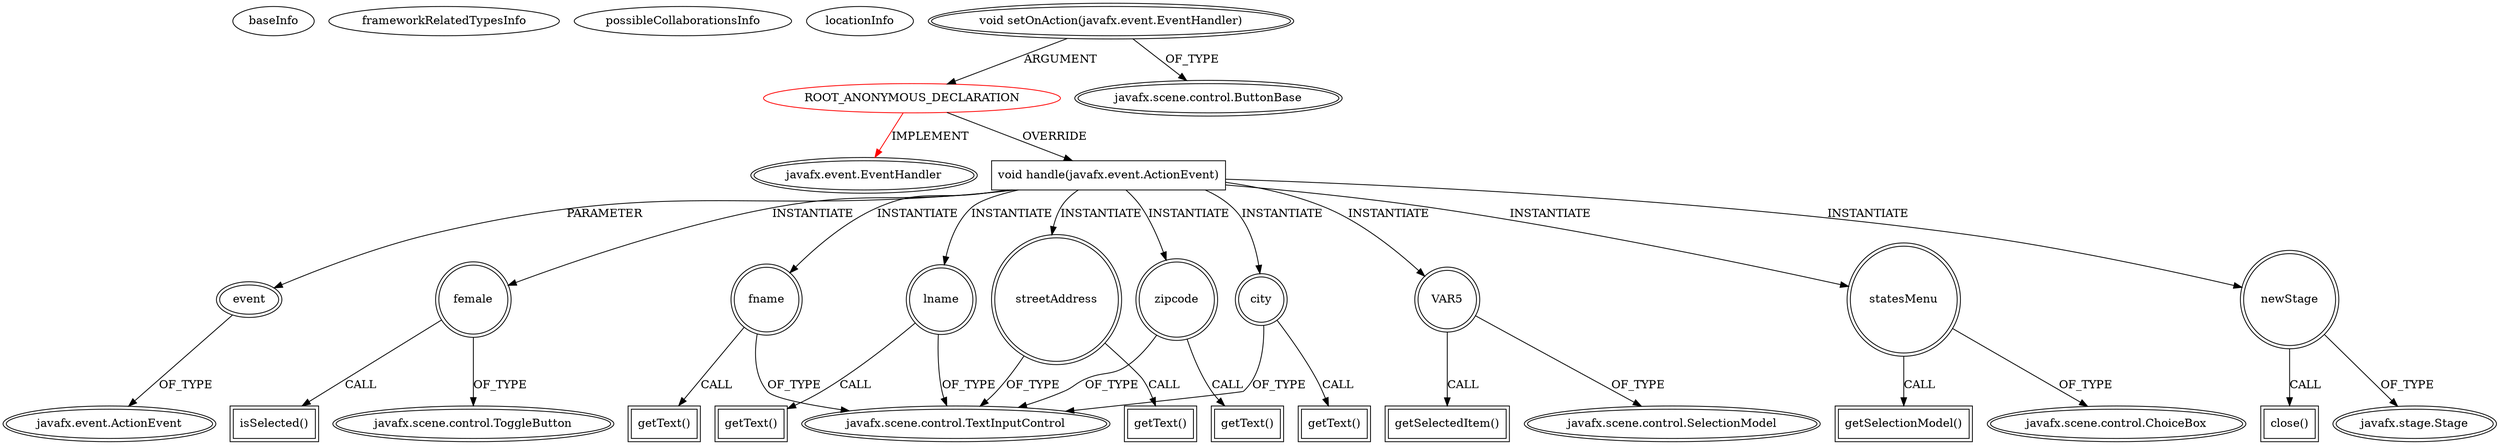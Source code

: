 digraph {
baseInfo[graphId=3270,category="extension_graph",isAnonymous=true,possibleRelation=false]
frameworkRelatedTypesInfo[0="javafx.event.EventHandler"]
possibleCollaborationsInfo[]
locationInfo[projectName="jasonwr-jhuep_ent_web_dev",filePath="/jasonwr-jhuep_ent_web_dev/jhuep_ent_web_dev-master/src/hw10/main/Retail.java",contextSignature="void popupPersonAddNew(java.lang.String,boolean,boolean)",graphId="3270"]
0[label="ROOT_ANONYMOUS_DECLARATION",vertexType="ROOT_ANONYMOUS_DECLARATION",isFrameworkType=false,color=red]
1[label="javafx.event.EventHandler",vertexType="FRAMEWORK_INTERFACE_TYPE",isFrameworkType=true,peripheries=2]
2[label="void setOnAction(javafx.event.EventHandler)",vertexType="OUTSIDE_CALL",isFrameworkType=true,peripheries=2]
3[label="javafx.scene.control.ButtonBase",vertexType="FRAMEWORK_CLASS_TYPE",isFrameworkType=true,peripheries=2]
4[label="void handle(javafx.event.ActionEvent)",vertexType="OVERRIDING_METHOD_DECLARATION",isFrameworkType=false,shape=box]
5[label="event",vertexType="PARAMETER_DECLARATION",isFrameworkType=true,peripheries=2]
6[label="javafx.event.ActionEvent",vertexType="FRAMEWORK_CLASS_TYPE",isFrameworkType=true,peripheries=2]
7[label="female",vertexType="VARIABLE_EXPRESION",isFrameworkType=true,peripheries=2,shape=circle]
9[label="javafx.scene.control.ToggleButton",vertexType="FRAMEWORK_CLASS_TYPE",isFrameworkType=true,peripheries=2]
8[label="isSelected()",vertexType="INSIDE_CALL",isFrameworkType=true,peripheries=2,shape=box]
10[label="fname",vertexType="VARIABLE_EXPRESION",isFrameworkType=true,peripheries=2,shape=circle]
12[label="javafx.scene.control.TextInputControl",vertexType="FRAMEWORK_CLASS_TYPE",isFrameworkType=true,peripheries=2]
11[label="getText()",vertexType="INSIDE_CALL",isFrameworkType=true,peripheries=2,shape=box]
13[label="lname",vertexType="VARIABLE_EXPRESION",isFrameworkType=true,peripheries=2,shape=circle]
14[label="getText()",vertexType="INSIDE_CALL",isFrameworkType=true,peripheries=2,shape=box]
16[label="streetAddress",vertexType="VARIABLE_EXPRESION",isFrameworkType=true,peripheries=2,shape=circle]
17[label="getText()",vertexType="INSIDE_CALL",isFrameworkType=true,peripheries=2,shape=box]
19[label="city",vertexType="VARIABLE_EXPRESION",isFrameworkType=true,peripheries=2,shape=circle]
20[label="getText()",vertexType="INSIDE_CALL",isFrameworkType=true,peripheries=2,shape=box]
22[label="VAR5",vertexType="VARIABLE_EXPRESION",isFrameworkType=true,peripheries=2,shape=circle]
24[label="javafx.scene.control.SelectionModel",vertexType="FRAMEWORK_CLASS_TYPE",isFrameworkType=true,peripheries=2]
23[label="getSelectedItem()",vertexType="INSIDE_CALL",isFrameworkType=true,peripheries=2,shape=box]
25[label="statesMenu",vertexType="VARIABLE_EXPRESION",isFrameworkType=true,peripheries=2,shape=circle]
27[label="javafx.scene.control.ChoiceBox",vertexType="FRAMEWORK_CLASS_TYPE",isFrameworkType=true,peripheries=2]
26[label="getSelectionModel()",vertexType="INSIDE_CALL",isFrameworkType=true,peripheries=2,shape=box]
28[label="zipcode",vertexType="VARIABLE_EXPRESION",isFrameworkType=true,peripheries=2,shape=circle]
29[label="getText()",vertexType="INSIDE_CALL",isFrameworkType=true,peripheries=2,shape=box]
31[label="newStage",vertexType="VARIABLE_EXPRESION",isFrameworkType=true,peripheries=2,shape=circle]
33[label="javafx.stage.Stage",vertexType="FRAMEWORK_CLASS_TYPE",isFrameworkType=true,peripheries=2]
32[label="close()",vertexType="INSIDE_CALL",isFrameworkType=true,peripheries=2,shape=box]
0->1[label="IMPLEMENT",color=red]
2->0[label="ARGUMENT"]
2->3[label="OF_TYPE"]
0->4[label="OVERRIDE"]
5->6[label="OF_TYPE"]
4->5[label="PARAMETER"]
4->7[label="INSTANTIATE"]
7->9[label="OF_TYPE"]
7->8[label="CALL"]
4->10[label="INSTANTIATE"]
10->12[label="OF_TYPE"]
10->11[label="CALL"]
4->13[label="INSTANTIATE"]
13->12[label="OF_TYPE"]
13->14[label="CALL"]
4->16[label="INSTANTIATE"]
16->12[label="OF_TYPE"]
16->17[label="CALL"]
4->19[label="INSTANTIATE"]
19->12[label="OF_TYPE"]
19->20[label="CALL"]
4->22[label="INSTANTIATE"]
22->24[label="OF_TYPE"]
22->23[label="CALL"]
4->25[label="INSTANTIATE"]
25->27[label="OF_TYPE"]
25->26[label="CALL"]
4->28[label="INSTANTIATE"]
28->12[label="OF_TYPE"]
28->29[label="CALL"]
4->31[label="INSTANTIATE"]
31->33[label="OF_TYPE"]
31->32[label="CALL"]
}
